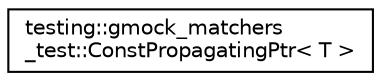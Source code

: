digraph "クラス階層図"
{
  edge [fontname="Helvetica",fontsize="10",labelfontname="Helvetica",labelfontsize="10"];
  node [fontname="Helvetica",fontsize="10",shape=record];
  rankdir="LR";
  Node0 [label="testing::gmock_matchers\l_test::ConstPropagatingPtr\< T \>",height=0.2,width=0.4,color="black", fillcolor="white", style="filled",URL="$d1/d9c/classtesting_1_1gmock__matchers__test_1_1_const_propagating_ptr.html"];
}
